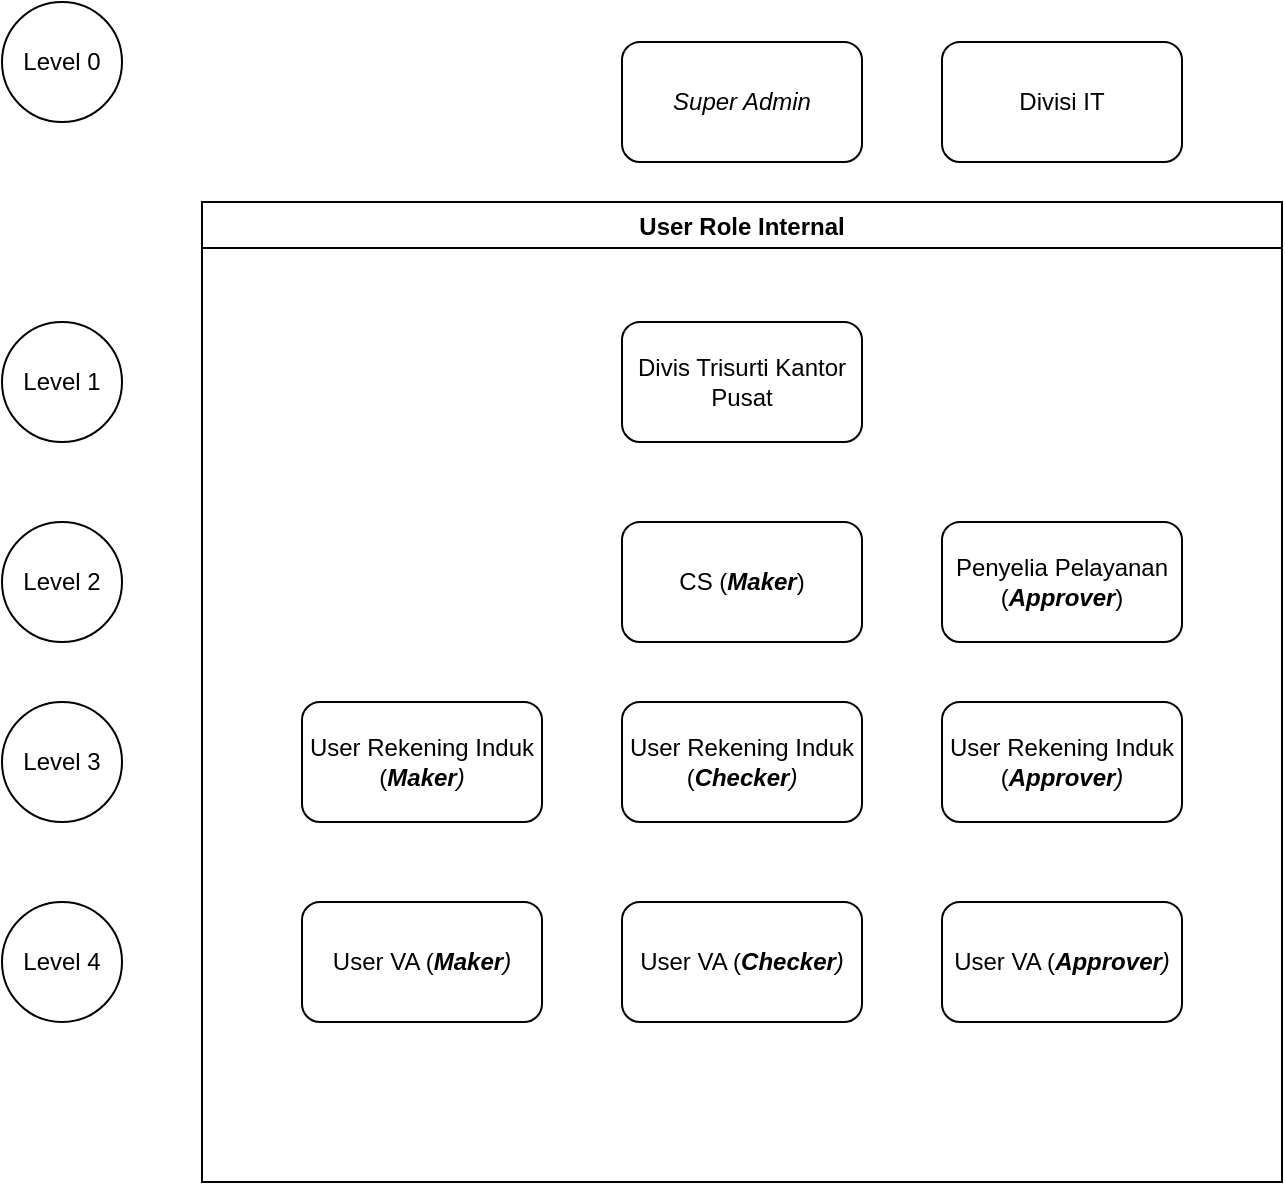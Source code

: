 <mxfile version="17.4.5" type="github" pages="3">
  <diagram id="gvQkwYD1wpzPKUAtZPDy" name="Actor or User Role">
    <mxGraphModel dx="1422" dy="786" grid="1" gridSize="10" guides="1" tooltips="1" connect="1" arrows="1" fold="1" page="1" pageScale="1" pageWidth="850" pageHeight="1100" math="0" shadow="0">
      <root>
        <mxCell id="0" />
        <mxCell id="1" parent="0" />
        <mxCell id="iVadBqp8KiOlDJwOdGYh-15" value="User Role Internal" style="swimlane;" parent="1" vertex="1">
          <mxGeometry x="140" y="140" width="540" height="490" as="geometry" />
        </mxCell>
        <mxCell id="iVadBqp8KiOlDJwOdGYh-1" value="CS (&lt;i&gt;&lt;b&gt;Maker&lt;/b&gt;&lt;/i&gt;)" style="rounded=1;whiteSpace=wrap;html=1;" parent="iVadBqp8KiOlDJwOdGYh-15" vertex="1">
          <mxGeometry x="210" y="160" width="120" height="60" as="geometry" />
        </mxCell>
        <mxCell id="iVadBqp8KiOlDJwOdGYh-2" value="User Rekening Induk (&lt;i&gt;&lt;b&gt;Maker&lt;/b&gt;)&lt;/i&gt;" style="rounded=1;whiteSpace=wrap;html=1;" parent="iVadBqp8KiOlDJwOdGYh-15" vertex="1">
          <mxGeometry x="50" y="250" width="120" height="60" as="geometry" />
        </mxCell>
        <mxCell id="iVadBqp8KiOlDJwOdGYh-3" value="User Rekening Induk (&lt;i&gt;&lt;b&gt;Checker&lt;/b&gt;)&lt;/i&gt;" style="rounded=1;whiteSpace=wrap;html=1;" parent="iVadBqp8KiOlDJwOdGYh-15" vertex="1">
          <mxGeometry x="210" y="250" width="120" height="60" as="geometry" />
        </mxCell>
        <mxCell id="iVadBqp8KiOlDJwOdGYh-4" value="User Rekening Induk (&lt;i&gt;&lt;b&gt;Approver&lt;/b&gt;)&lt;/i&gt;" style="rounded=1;whiteSpace=wrap;html=1;" parent="iVadBqp8KiOlDJwOdGYh-15" vertex="1">
          <mxGeometry x="370" y="250" width="120" height="60" as="geometry" />
        </mxCell>
        <mxCell id="iVadBqp8KiOlDJwOdGYh-5" value="User VA (&lt;i&gt;&lt;b&gt;Maker&lt;/b&gt;)&lt;/i&gt;" style="rounded=1;whiteSpace=wrap;html=1;" parent="iVadBqp8KiOlDJwOdGYh-15" vertex="1">
          <mxGeometry x="50" y="350" width="120" height="60" as="geometry" />
        </mxCell>
        <mxCell id="iVadBqp8KiOlDJwOdGYh-6" value="User VA (&lt;i&gt;&lt;b&gt;Checker&lt;/b&gt;)&lt;/i&gt;" style="rounded=1;whiteSpace=wrap;html=1;" parent="iVadBqp8KiOlDJwOdGYh-15" vertex="1">
          <mxGeometry x="210" y="350" width="120" height="60" as="geometry" />
        </mxCell>
        <mxCell id="iVadBqp8KiOlDJwOdGYh-8" value="User VA (&lt;i&gt;&lt;b&gt;Approver&lt;/b&gt;)&lt;/i&gt;" style="rounded=1;whiteSpace=wrap;html=1;" parent="iVadBqp8KiOlDJwOdGYh-15" vertex="1">
          <mxGeometry x="370" y="350" width="120" height="60" as="geometry" />
        </mxCell>
        <mxCell id="iVadBqp8KiOlDJwOdGYh-9" value="Divis Trisurti Kantor Pusat" style="rounded=1;whiteSpace=wrap;html=1;" parent="iVadBqp8KiOlDJwOdGYh-15" vertex="1">
          <mxGeometry x="210" y="60" width="120" height="60" as="geometry" />
        </mxCell>
        <mxCell id="k8o63jUfa78Hj-n1lb_f-1" value="Penyelia Pelayanan (&lt;b&gt;&lt;i&gt;Approver&lt;/i&gt;&lt;/b&gt;)" style="rounded=1;whiteSpace=wrap;html=1;" vertex="1" parent="iVadBqp8KiOlDJwOdGYh-15">
          <mxGeometry x="370" y="160" width="120" height="60" as="geometry" />
        </mxCell>
        <mxCell id="iVadBqp8KiOlDJwOdGYh-16" value="Level 1" style="ellipse;whiteSpace=wrap;html=1;aspect=fixed;" parent="1" vertex="1">
          <mxGeometry x="40" y="200" width="60" height="60" as="geometry" />
        </mxCell>
        <mxCell id="iVadBqp8KiOlDJwOdGYh-17" value="Level 2" style="ellipse;whiteSpace=wrap;html=1;aspect=fixed;" parent="1" vertex="1">
          <mxGeometry x="40" y="300" width="60" height="60" as="geometry" />
        </mxCell>
        <mxCell id="iVadBqp8KiOlDJwOdGYh-18" value="Level 3" style="ellipse;whiteSpace=wrap;html=1;aspect=fixed;" parent="1" vertex="1">
          <mxGeometry x="40" y="390" width="60" height="60" as="geometry" />
        </mxCell>
        <mxCell id="iVadBqp8KiOlDJwOdGYh-19" value="Level 4" style="ellipse;whiteSpace=wrap;html=1;aspect=fixed;" parent="1" vertex="1">
          <mxGeometry x="40" y="490" width="60" height="60" as="geometry" />
        </mxCell>
        <mxCell id="iVadBqp8KiOlDJwOdGYh-20" value="Level 0" style="ellipse;whiteSpace=wrap;html=1;aspect=fixed;" parent="1" vertex="1">
          <mxGeometry x="40" y="40" width="60" height="60" as="geometry" />
        </mxCell>
        <mxCell id="iVadBqp8KiOlDJwOdGYh-11" value="&lt;i&gt;Super Admin&lt;/i&gt;" style="rounded=1;whiteSpace=wrap;html=1;" parent="1" vertex="1">
          <mxGeometry x="350" y="60" width="120" height="60" as="geometry" />
        </mxCell>
        <mxCell id="vQTT1CyCRL84iEyOzGLP-1" value="Divisi IT" style="rounded=1;whiteSpace=wrap;html=1;" vertex="1" parent="1">
          <mxGeometry x="510" y="60" width="120" height="60" as="geometry" />
        </mxCell>
      </root>
    </mxGraphModel>
  </diagram>
  <diagram id="S9-TvlgTVQnb_o88Ao3j" name="Use Case">
    <mxGraphModel dx="1422" dy="1886" grid="1" gridSize="10" guides="1" tooltips="1" connect="1" arrows="1" fold="1" page="1" pageScale="1" pageWidth="850" pageHeight="1100" math="0" shadow="0">
      <root>
        <mxCell id="0" />
        <mxCell id="1" parent="0" />
        <mxCell id="EE5F9ga1tDx6pTcy7FK6-2" style="edgeStyle=none;rounded=0;orthogonalLoop=1;jettySize=auto;html=1;entryX=1;entryY=0.5;entryDx=0;entryDy=0;" edge="1" parent="1" source="bmf4C5ljFOlbd8LhVA5d-1" target="EE5F9ga1tDx6pTcy7FK6-1">
          <mxGeometry relative="1" as="geometry" />
        </mxCell>
        <mxCell id="EE5F9ga1tDx6pTcy7FK6-4" style="edgeStyle=none;rounded=0;orthogonalLoop=1;jettySize=auto;html=1;entryX=1;entryY=0.5;entryDx=0;entryDy=0;" edge="1" parent="1" source="bmf4C5ljFOlbd8LhVA5d-1" target="EE5F9ga1tDx6pTcy7FK6-3">
          <mxGeometry relative="1" as="geometry" />
        </mxCell>
        <mxCell id="5gYrlPkNIZGWHcSdsvXh-5" style="edgeStyle=none;rounded=0;orthogonalLoop=1;jettySize=auto;html=1;entryX=1;entryY=0.5;entryDx=0;entryDy=0;" edge="1" parent="1" source="bmf4C5ljFOlbd8LhVA5d-1" target="5gYrlPkNIZGWHcSdsvXh-1">
          <mxGeometry relative="1" as="geometry" />
        </mxCell>
        <mxCell id="bmf4C5ljFOlbd8LhVA5d-1" value="CS (&lt;i&gt;&lt;b&gt;Maker&lt;/b&gt;&lt;/i&gt;)" style="shape=umlActor;verticalLabelPosition=bottom;verticalAlign=top;html=1;outlineConnect=0;" vertex="1" parent="1">
          <mxGeometry x="670" y="130" width="30" height="60" as="geometry" />
        </mxCell>
        <mxCell id="EE5F9ga1tDx6pTcy7FK6-6" style="edgeStyle=none;rounded=0;orthogonalLoop=1;jettySize=auto;html=1;entryX=1;entryY=0.5;entryDx=0;entryDy=0;" edge="1" parent="1" source="bmf4C5ljFOlbd8LhVA5d-2" target="EE5F9ga1tDx6pTcy7FK6-5">
          <mxGeometry relative="1" as="geometry" />
        </mxCell>
        <mxCell id="EE5F9ga1tDx6pTcy7FK6-8" style="edgeStyle=none;rounded=0;orthogonalLoop=1;jettySize=auto;html=1;entryX=1;entryY=0.5;entryDx=0;entryDy=0;" edge="1" parent="1" source="bmf4C5ljFOlbd8LhVA5d-2" target="EE5F9ga1tDx6pTcy7FK6-7">
          <mxGeometry relative="1" as="geometry" />
        </mxCell>
        <mxCell id="EE5F9ga1tDx6pTcy7FK6-12" style="edgeStyle=none;rounded=0;orthogonalLoop=1;jettySize=auto;html=1;entryX=1;entryY=0.5;entryDx=0;entryDy=0;" edge="1" parent="1" source="bmf4C5ljFOlbd8LhVA5d-2" target="EE5F9ga1tDx6pTcy7FK6-10">
          <mxGeometry relative="1" as="geometry" />
        </mxCell>
        <mxCell id="EE5F9ga1tDx6pTcy7FK6-21" style="edgeStyle=none;rounded=0;orthogonalLoop=1;jettySize=auto;html=1;entryX=1;entryY=0.5;entryDx=0;entryDy=0;" edge="1" parent="1" source="bmf4C5ljFOlbd8LhVA5d-2" target="EE5F9ga1tDx6pTcy7FK6-19">
          <mxGeometry relative="1" as="geometry" />
        </mxCell>
        <mxCell id="EE5F9ga1tDx6pTcy7FK6-23" style="edgeStyle=none;rounded=0;orthogonalLoop=1;jettySize=auto;html=1;entryX=1;entryY=0.5;entryDx=0;entryDy=0;" edge="1" parent="1" source="bmf4C5ljFOlbd8LhVA5d-2" target="EE5F9ga1tDx6pTcy7FK6-20">
          <mxGeometry relative="1" as="geometry" />
        </mxCell>
        <mxCell id="5gYrlPkNIZGWHcSdsvXh-7" style="edgeStyle=none;rounded=0;orthogonalLoop=1;jettySize=auto;html=1;entryX=1;entryY=0.5;entryDx=0;entryDy=0;" edge="1" parent="1" source="bmf4C5ljFOlbd8LhVA5d-2" target="5gYrlPkNIZGWHcSdsvXh-1">
          <mxGeometry relative="1" as="geometry" />
        </mxCell>
        <mxCell id="bmf4C5ljFOlbd8LhVA5d-2" value="User Rekening Induk (&lt;i&gt;&lt;b&gt;Maker&lt;/b&gt;&lt;/i&gt;)" style="shape=umlActor;verticalLabelPosition=bottom;verticalAlign=top;html=1;outlineConnect=0;" vertex="1" parent="1">
          <mxGeometry x="667.85" y="500" width="34.29" height="60" as="geometry" />
        </mxCell>
        <mxCell id="EE5F9ga1tDx6pTcy7FK6-25" style="edgeStyle=none;rounded=0;orthogonalLoop=1;jettySize=auto;html=1;entryX=1;entryY=0.5;entryDx=0;entryDy=0;" edge="1" parent="1" source="dHPQ9p6kpo_Xn5owFGCo-1" target="EE5F9ga1tDx6pTcy7FK6-13">
          <mxGeometry relative="1" as="geometry" />
        </mxCell>
        <mxCell id="EE5F9ga1tDx6pTcy7FK6-26" style="edgeStyle=none;rounded=0;orthogonalLoop=1;jettySize=auto;html=1;entryX=1;entryY=0.5;entryDx=0;entryDy=0;" edge="1" parent="1" source="dHPQ9p6kpo_Xn5owFGCo-1" target="EE5F9ga1tDx6pTcy7FK6-14">
          <mxGeometry relative="1" as="geometry" />
        </mxCell>
        <mxCell id="EE5F9ga1tDx6pTcy7FK6-27" style="edgeStyle=none;rounded=0;orthogonalLoop=1;jettySize=auto;html=1;entryX=1;entryY=0.5;entryDx=0;entryDy=0;" edge="1" parent="1" source="dHPQ9p6kpo_Xn5owFGCo-1" target="EE5F9ga1tDx6pTcy7FK6-15">
          <mxGeometry relative="1" as="geometry" />
        </mxCell>
        <mxCell id="EE5F9ga1tDx6pTcy7FK6-35" style="edgeStyle=none;rounded=0;orthogonalLoop=1;jettySize=auto;html=1;entryX=1;entryY=0.5;entryDx=0;entryDy=0;" edge="1" parent="1" source="dHPQ9p6kpo_Xn5owFGCo-1" target="EE5F9ga1tDx6pTcy7FK6-17">
          <mxGeometry relative="1" as="geometry" />
        </mxCell>
        <mxCell id="EE5F9ga1tDx6pTcy7FK6-36" style="edgeStyle=none;rounded=0;orthogonalLoop=1;jettySize=auto;html=1;entryX=1;entryY=0.5;entryDx=0;entryDy=0;" edge="1" parent="1" source="dHPQ9p6kpo_Xn5owFGCo-1" target="EE5F9ga1tDx6pTcy7FK6-18">
          <mxGeometry relative="1" as="geometry" />
        </mxCell>
        <mxCell id="5gYrlPkNIZGWHcSdsvXh-9" style="edgeStyle=none;rounded=0;orthogonalLoop=1;jettySize=auto;html=1;entryX=1;entryY=0.5;entryDx=0;entryDy=0;" edge="1" parent="1" source="dHPQ9p6kpo_Xn5owFGCo-1" target="5gYrlPkNIZGWHcSdsvXh-1">
          <mxGeometry relative="1" as="geometry" />
        </mxCell>
        <mxCell id="dHPQ9p6kpo_Xn5owFGCo-1" value="User Rekening Induk (&lt;b&gt;&lt;i&gt;Checker&lt;/i&gt;&lt;/b&gt;)" style="shape=umlActor;verticalLabelPosition=bottom;verticalAlign=top;html=1;outlineConnect=0;" vertex="1" parent="1">
          <mxGeometry x="670" y="1010" width="30" height="60" as="geometry" />
        </mxCell>
        <mxCell id="5gYrlPkNIZGWHcSdsvXh-16" style="edgeStyle=none;rounded=0;orthogonalLoop=1;jettySize=auto;html=1;entryX=1;entryY=0.5;entryDx=0;entryDy=0;" edge="1" parent="1" source="yXBeUPJy_ZY4BnMqiwiV-1" target="5gYrlPkNIZGWHcSdsvXh-15">
          <mxGeometry relative="1" as="geometry" />
        </mxCell>
        <mxCell id="5gYrlPkNIZGWHcSdsvXh-22" style="edgeStyle=none;rounded=0;orthogonalLoop=1;jettySize=auto;html=1;entryX=1;entryY=0.5;entryDx=0;entryDy=0;" edge="1" parent="1" source="yXBeUPJy_ZY4BnMqiwiV-1" target="5gYrlPkNIZGWHcSdsvXh-18">
          <mxGeometry relative="1" as="geometry" />
        </mxCell>
        <mxCell id="5gYrlPkNIZGWHcSdsvXh-25" style="edgeStyle=none;rounded=0;orthogonalLoop=1;jettySize=auto;html=1;entryX=1;entryY=0.5;entryDx=0;entryDy=0;" edge="1" parent="1" source="yXBeUPJy_ZY4BnMqiwiV-1" target="5gYrlPkNIZGWHcSdsvXh-19">
          <mxGeometry relative="1" as="geometry" />
        </mxCell>
        <mxCell id="5gYrlPkNIZGWHcSdsvXh-28" style="edgeStyle=none;rounded=0;orthogonalLoop=1;jettySize=auto;html=1;entryX=1;entryY=0.5;entryDx=0;entryDy=0;" edge="1" parent="1" source="yXBeUPJy_ZY4BnMqiwiV-1" target="5gYrlPkNIZGWHcSdsvXh-21">
          <mxGeometry relative="1" as="geometry" />
        </mxCell>
        <mxCell id="5gYrlPkNIZGWHcSdsvXh-30" style="edgeStyle=none;rounded=0;orthogonalLoop=1;jettySize=auto;html=1;entryX=1;entryY=0.5;entryDx=0;entryDy=0;" edge="1" parent="1" source="yXBeUPJy_ZY4BnMqiwiV-1" target="5gYrlPkNIZGWHcSdsvXh-20">
          <mxGeometry relative="1" as="geometry" />
        </mxCell>
        <mxCell id="5gYrlPkNIZGWHcSdsvXh-33" style="edgeStyle=none;rounded=0;orthogonalLoop=1;jettySize=auto;html=1;entryX=1;entryY=0.5;entryDx=0;entryDy=0;" edge="1" parent="1" source="yXBeUPJy_ZY4BnMqiwiV-1" target="5gYrlPkNIZGWHcSdsvXh-1">
          <mxGeometry relative="1" as="geometry" />
        </mxCell>
        <mxCell id="yXBeUPJy_ZY4BnMqiwiV-1" value="User Rekening Induk (&lt;b&gt;&lt;i&gt;Approver&lt;/i&gt;&lt;/b&gt;)" style="shape=umlActor;verticalLabelPosition=bottom;verticalAlign=top;html=1;outlineConnect=0;" vertex="1" parent="1">
          <mxGeometry x="670" y="1690" width="30" height="60" as="geometry" />
        </mxCell>
        <mxCell id="5gYrlPkNIZGWHcSdsvXh-3" style="edgeStyle=none;rounded=0;orthogonalLoop=1;jettySize=auto;html=1;entryX=1;entryY=0.5;entryDx=0;entryDy=0;" edge="1" parent="1" source="yXBeUPJy_ZY4BnMqiwiV-2" target="5gYrlPkNIZGWHcSdsvXh-2">
          <mxGeometry relative="1" as="geometry" />
        </mxCell>
        <mxCell id="5gYrlPkNIZGWHcSdsvXh-4" style="edgeStyle=none;rounded=0;orthogonalLoop=1;jettySize=auto;html=1;entryX=1;entryY=0.5;entryDx=0;entryDy=0;" edge="1" parent="1" source="yXBeUPJy_ZY4BnMqiwiV-2" target="5gYrlPkNIZGWHcSdsvXh-1">
          <mxGeometry relative="1" as="geometry" />
        </mxCell>
        <mxCell id="5gYrlPkNIZGWHcSdsvXh-36" style="edgeStyle=none;rounded=0;orthogonalLoop=1;jettySize=auto;html=1;entryX=1;entryY=0.5;entryDx=0;entryDy=0;" edge="1" parent="1" source="yXBeUPJy_ZY4BnMqiwiV-2" target="5gYrlPkNIZGWHcSdsvXh-35">
          <mxGeometry relative="1" as="geometry" />
        </mxCell>
        <mxCell id="5gYrlPkNIZGWHcSdsvXh-38" style="edgeStyle=none;rounded=0;orthogonalLoop=1;jettySize=auto;html=1;entryX=1;entryY=0.5;entryDx=0;entryDy=0;" edge="1" parent="1" source="yXBeUPJy_ZY4BnMqiwiV-2" target="5gYrlPkNIZGWHcSdsvXh-37">
          <mxGeometry relative="1" as="geometry" />
        </mxCell>
        <mxCell id="yXBeUPJy_ZY4BnMqiwiV-2" value="&lt;span&gt;Divis Trisurti Kantor Pusat&lt;/span&gt;" style="shape=umlActor;verticalLabelPosition=bottom;verticalAlign=top;html=1;outlineConnect=0;" vertex="1" parent="1">
          <mxGeometry x="670" y="20" width="30" height="60" as="geometry" />
        </mxCell>
        <mxCell id="EE5F9ga1tDx6pTcy7FK6-9" style="edgeStyle=none;rounded=0;orthogonalLoop=1;jettySize=auto;html=1;entryX=0;entryY=0.5;entryDx=0;entryDy=0;" edge="1" parent="1" source="Z2vIciOsJapQirO4XwJz-1" target="EE5F9ga1tDx6pTcy7FK6-7">
          <mxGeometry relative="1" as="geometry" />
        </mxCell>
        <mxCell id="EE5F9ga1tDx6pTcy7FK6-11" style="edgeStyle=none;rounded=0;orthogonalLoop=1;jettySize=auto;html=1;entryX=0;entryY=0.5;entryDx=0;entryDy=0;" edge="1" parent="1" source="Z2vIciOsJapQirO4XwJz-1" target="EE5F9ga1tDx6pTcy7FK6-10">
          <mxGeometry relative="1" as="geometry" />
        </mxCell>
        <mxCell id="EE5F9ga1tDx6pTcy7FK6-22" style="edgeStyle=none;rounded=0;orthogonalLoop=1;jettySize=auto;html=1;entryX=0;entryY=0.5;entryDx=0;entryDy=0;" edge="1" parent="1" source="Z2vIciOsJapQirO4XwJz-1" target="EE5F9ga1tDx6pTcy7FK6-19">
          <mxGeometry relative="1" as="geometry" />
        </mxCell>
        <mxCell id="EE5F9ga1tDx6pTcy7FK6-24" style="edgeStyle=none;rounded=0;orthogonalLoop=1;jettySize=auto;html=1;entryX=0;entryY=0.5;entryDx=0;entryDy=0;" edge="1" parent="1" source="Z2vIciOsJapQirO4XwJz-1" target="EE5F9ga1tDx6pTcy7FK6-20">
          <mxGeometry relative="1" as="geometry" />
        </mxCell>
        <mxCell id="5gYrlPkNIZGWHcSdsvXh-6" style="edgeStyle=none;rounded=0;orthogonalLoop=1;jettySize=auto;html=1;entryX=0;entryY=0.5;entryDx=0;entryDy=0;" edge="1" parent="1" source="Z2vIciOsJapQirO4XwJz-1" target="5gYrlPkNIZGWHcSdsvXh-1">
          <mxGeometry relative="1" as="geometry" />
        </mxCell>
        <mxCell id="Z2vIciOsJapQirO4XwJz-1" value="User VA (&lt;i&gt;&lt;b&gt;Maker&lt;/b&gt;&lt;/i&gt;)" style="shape=umlActor;verticalLabelPosition=bottom;verticalAlign=top;html=1;outlineConnect=0;" vertex="1" parent="1">
          <mxGeometry x="120" y="490" width="30" height="60" as="geometry" />
        </mxCell>
        <mxCell id="EE5F9ga1tDx6pTcy7FK6-28" style="edgeStyle=none;rounded=0;orthogonalLoop=1;jettySize=auto;html=1;entryX=0;entryY=0.5;entryDx=0;entryDy=0;" edge="1" parent="1" source="Z2vIciOsJapQirO4XwJz-2" target="EE5F9ga1tDx6pTcy7FK6-13">
          <mxGeometry relative="1" as="geometry" />
        </mxCell>
        <mxCell id="EE5F9ga1tDx6pTcy7FK6-29" style="edgeStyle=none;rounded=0;orthogonalLoop=1;jettySize=auto;html=1;entryX=0;entryY=0.5;entryDx=0;entryDy=0;" edge="1" parent="1" source="Z2vIciOsJapQirO4XwJz-2" target="EE5F9ga1tDx6pTcy7FK6-14">
          <mxGeometry relative="1" as="geometry" />
        </mxCell>
        <mxCell id="EE5F9ga1tDx6pTcy7FK6-30" style="edgeStyle=none;rounded=0;orthogonalLoop=1;jettySize=auto;html=1;entryX=0;entryY=0.5;entryDx=0;entryDy=0;" edge="1" parent="1" source="Z2vIciOsJapQirO4XwJz-2" target="EE5F9ga1tDx6pTcy7FK6-15">
          <mxGeometry relative="1" as="geometry" />
        </mxCell>
        <mxCell id="EE5F9ga1tDx6pTcy7FK6-33" style="edgeStyle=none;rounded=0;orthogonalLoop=1;jettySize=auto;html=1;entryX=0;entryY=0.5;entryDx=0;entryDy=0;" edge="1" parent="1" source="Z2vIciOsJapQirO4XwJz-2" target="EE5F9ga1tDx6pTcy7FK6-17">
          <mxGeometry relative="1" as="geometry" />
        </mxCell>
        <mxCell id="EE5F9ga1tDx6pTcy7FK6-34" style="edgeStyle=none;rounded=0;orthogonalLoop=1;jettySize=auto;html=1;entryX=0;entryY=0.5;entryDx=0;entryDy=0;" edge="1" parent="1" source="Z2vIciOsJapQirO4XwJz-2" target="EE5F9ga1tDx6pTcy7FK6-18">
          <mxGeometry relative="1" as="geometry" />
        </mxCell>
        <mxCell id="5gYrlPkNIZGWHcSdsvXh-8" style="edgeStyle=none;rounded=0;orthogonalLoop=1;jettySize=auto;html=1;entryX=0;entryY=0.5;entryDx=0;entryDy=0;" edge="1" parent="1" source="Z2vIciOsJapQirO4XwJz-2" target="5gYrlPkNIZGWHcSdsvXh-1">
          <mxGeometry relative="1" as="geometry" />
        </mxCell>
        <mxCell id="Z2vIciOsJapQirO4XwJz-2" value="User VA (&lt;b&gt;&lt;i&gt;Checker&lt;/i&gt;&lt;/b&gt;)" style="shape=umlActor;verticalLabelPosition=bottom;verticalAlign=top;html=1;outlineConnect=0;" vertex="1" parent="1">
          <mxGeometry x="160" y="1020" width="30" height="60" as="geometry" />
        </mxCell>
        <mxCell id="5gYrlPkNIZGWHcSdsvXh-17" style="edgeStyle=none;rounded=0;orthogonalLoop=1;jettySize=auto;html=1;entryX=0;entryY=0.5;entryDx=0;entryDy=0;" edge="1" parent="1" source="Z2vIciOsJapQirO4XwJz-3" target="5gYrlPkNIZGWHcSdsvXh-15">
          <mxGeometry relative="1" as="geometry" />
        </mxCell>
        <mxCell id="5gYrlPkNIZGWHcSdsvXh-23" style="edgeStyle=none;rounded=0;orthogonalLoop=1;jettySize=auto;html=1;entryX=0;entryY=0.5;entryDx=0;entryDy=0;" edge="1" parent="1" source="Z2vIciOsJapQirO4XwJz-3" target="5gYrlPkNIZGWHcSdsvXh-18">
          <mxGeometry relative="1" as="geometry" />
        </mxCell>
        <mxCell id="5gYrlPkNIZGWHcSdsvXh-24" style="edgeStyle=none;rounded=0;orthogonalLoop=1;jettySize=auto;html=1;entryX=0;entryY=0.5;entryDx=0;entryDy=0;" edge="1" parent="1" source="Z2vIciOsJapQirO4XwJz-3" target="5gYrlPkNIZGWHcSdsvXh-19">
          <mxGeometry relative="1" as="geometry" />
        </mxCell>
        <mxCell id="5gYrlPkNIZGWHcSdsvXh-26" style="edgeStyle=none;rounded=0;orthogonalLoop=1;jettySize=auto;html=1;entryX=0;entryY=0.5;entryDx=0;entryDy=0;" edge="1" parent="1" source="Z2vIciOsJapQirO4XwJz-3" target="5gYrlPkNIZGWHcSdsvXh-20">
          <mxGeometry relative="1" as="geometry" />
        </mxCell>
        <mxCell id="5gYrlPkNIZGWHcSdsvXh-27" style="edgeStyle=none;rounded=0;orthogonalLoop=1;jettySize=auto;html=1;entryX=0;entryY=0.5;entryDx=0;entryDy=0;" edge="1" parent="1" source="Z2vIciOsJapQirO4XwJz-3" target="5gYrlPkNIZGWHcSdsvXh-21">
          <mxGeometry relative="1" as="geometry" />
        </mxCell>
        <mxCell id="5gYrlPkNIZGWHcSdsvXh-32" style="edgeStyle=none;rounded=0;orthogonalLoop=1;jettySize=auto;html=1;entryX=0;entryY=0.5;entryDx=0;entryDy=0;" edge="1" parent="1" source="Z2vIciOsJapQirO4XwJz-3" target="5gYrlPkNIZGWHcSdsvXh-1">
          <mxGeometry relative="1" as="geometry" />
        </mxCell>
        <mxCell id="Z2vIciOsJapQirO4XwJz-3" value="User VA (&lt;b&gt;&lt;i&gt;Approver&lt;/i&gt;&lt;/b&gt;)" style="shape=umlActor;verticalLabelPosition=bottom;verticalAlign=top;html=1;outlineConnect=0;" vertex="1" parent="1">
          <mxGeometry x="160" y="1690" width="30" height="60" as="geometry" />
        </mxCell>
        <mxCell id="EE5F9ga1tDx6pTcy7FK6-1" value="Pendaftaran Mitra" style="ellipse;whiteSpace=wrap;html=1;" vertex="1" parent="1">
          <mxGeometry x="355" y="125" width="140" height="70" as="geometry" />
        </mxCell>
        <mxCell id="EE5F9ga1tDx6pTcy7FK6-3" value="Pendaftaran User Rekening Induk" style="ellipse;whiteSpace=wrap;html=1;" vertex="1" parent="1">
          <mxGeometry x="355" y="230" width="140" height="70" as="geometry" />
        </mxCell>
        <mxCell id="EE5F9ga1tDx6pTcy7FK6-5" value="Pendaftaran User VA" style="ellipse;whiteSpace=wrap;html=1;" vertex="1" parent="1">
          <mxGeometry x="355" y="330" width="140" height="70" as="geometry" />
        </mxCell>
        <mxCell id="EE5F9ga1tDx6pTcy7FK6-7" value="Pendaftaran Instansi" style="ellipse;whiteSpace=wrap;html=1;" vertex="1" parent="1">
          <mxGeometry x="355" y="430" width="140" height="70" as="geometry" />
        </mxCell>
        <mxCell id="EE5F9ga1tDx6pTcy7FK6-10" value="Management VA" style="ellipse;whiteSpace=wrap;html=1;" vertex="1" parent="1">
          <mxGeometry x="355" y="530" width="140" height="70" as="geometry" />
        </mxCell>
        <mxCell id="EE5F9ga1tDx6pTcy7FK6-13" value="Mengecek Pendaftaran User VA" style="ellipse;whiteSpace=wrap;html=1;" vertex="1" parent="1">
          <mxGeometry x="355" y="810" width="140" height="70" as="geometry" />
        </mxCell>
        <mxCell id="EE5F9ga1tDx6pTcy7FK6-14" value="Mengecek Pendaftaran Instansi" style="ellipse;whiteSpace=wrap;html=1;" vertex="1" parent="1">
          <mxGeometry x="355" y="910" width="140" height="70" as="geometry" />
        </mxCell>
        <mxCell id="EE5F9ga1tDx6pTcy7FK6-15" value="Mengecek&lt;br&gt;Penerbitan/&lt;br&gt;Perubahan/&lt;br&gt;Penghapusan VA" style="ellipse;whiteSpace=wrap;html=1;" vertex="1" parent="1">
          <mxGeometry x="355" y="1010" width="140" height="70" as="geometry" />
        </mxCell>
        <mxCell id="EE5F9ga1tDx6pTcy7FK6-17" value="Mengecek Pooling Saldo VA" style="ellipse;whiteSpace=wrap;html=1;" vertex="1" parent="1">
          <mxGeometry x="355" y="1110" width="140" height="70" as="geometry" />
        </mxCell>
        <mxCell id="EE5F9ga1tDx6pTcy7FK6-18" value="Mengecek Disbursement Saldo VA" style="ellipse;whiteSpace=wrap;html=1;" vertex="1" parent="1">
          <mxGeometry x="355" y="1210" width="140" height="70" as="geometry" />
        </mxCell>
        <mxCell id="EE5F9ga1tDx6pTcy7FK6-19" value="Pooling Saldo VA" style="ellipse;whiteSpace=wrap;html=1;" vertex="1" parent="1">
          <mxGeometry x="355" y="630" width="140" height="70" as="geometry" />
        </mxCell>
        <mxCell id="EE5F9ga1tDx6pTcy7FK6-20" value="Disbursement Saldo VA" style="ellipse;whiteSpace=wrap;html=1;" vertex="1" parent="1">
          <mxGeometry x="355" y="720" width="140" height="70" as="geometry" />
        </mxCell>
        <mxCell id="5gYrlPkNIZGWHcSdsvXh-1" value="Dashboard" style="ellipse;whiteSpace=wrap;html=1;" vertex="1" parent="1">
          <mxGeometry x="355" y="20" width="140" height="70" as="geometry" />
        </mxCell>
        <mxCell id="5gYrlPkNIZGWHcSdsvXh-2" value="Mengelola Pengaturan Biaya" style="ellipse;whiteSpace=wrap;html=1;" vertex="1" parent="1">
          <mxGeometry x="355" y="-80" width="140" height="70" as="geometry" />
        </mxCell>
        <mxCell id="5gYrlPkNIZGWHcSdsvXh-12" style="edgeStyle=none;rounded=0;orthogonalLoop=1;jettySize=auto;html=1;entryX=1;entryY=0.5;entryDx=0;entryDy=0;" edge="1" parent="1" source="5gYrlPkNIZGWHcSdsvXh-10" target="5gYrlPkNIZGWHcSdsvXh-11">
          <mxGeometry relative="1" as="geometry" />
        </mxCell>
        <mxCell id="5gYrlPkNIZGWHcSdsvXh-14" style="edgeStyle=none;rounded=0;orthogonalLoop=1;jettySize=auto;html=1;entryX=1;entryY=0.5;entryDx=0;entryDy=0;" edge="1" parent="1" source="5gYrlPkNIZGWHcSdsvXh-10" target="5gYrlPkNIZGWHcSdsvXh-13">
          <mxGeometry relative="1" as="geometry" />
        </mxCell>
        <mxCell id="5gYrlPkNIZGWHcSdsvXh-31" style="edgeStyle=none;rounded=0;orthogonalLoop=1;jettySize=auto;html=1;entryX=1;entryY=0.5;entryDx=0;entryDy=0;" edge="1" parent="1" source="5gYrlPkNIZGWHcSdsvXh-10" target="5gYrlPkNIZGWHcSdsvXh-1">
          <mxGeometry relative="1" as="geometry" />
        </mxCell>
        <mxCell id="5gYrlPkNIZGWHcSdsvXh-10" value="Penyelia Pelayanan (&lt;b&gt;&lt;i&gt;Approver&lt;/i&gt;&lt;/b&gt;)" style="shape=umlActor;verticalLabelPosition=bottom;verticalAlign=top;html=1;outlineConnect=0;" vertex="1" parent="1">
          <mxGeometry x="667.85" y="1405" width="30" height="60" as="geometry" />
        </mxCell>
        <mxCell id="5gYrlPkNIZGWHcSdsvXh-11" value="Mengotorisasi Pendaftaran Mitra" style="ellipse;whiteSpace=wrap;html=1;" vertex="1" parent="1">
          <mxGeometry x="355" y="1310" width="140" height="70" as="geometry" />
        </mxCell>
        <mxCell id="5gYrlPkNIZGWHcSdsvXh-13" value="Mengotorisasi Pendaftaran User Rekening Induk" style="ellipse;whiteSpace=wrap;html=1;" vertex="1" parent="1">
          <mxGeometry x="355" y="1410" width="140" height="70" as="geometry" />
        </mxCell>
        <mxCell id="5gYrlPkNIZGWHcSdsvXh-15" value="Mengotorisasi Pendaftaran User VA" style="ellipse;whiteSpace=wrap;html=1;" vertex="1" parent="1">
          <mxGeometry x="355" y="1520" width="140" height="70" as="geometry" />
        </mxCell>
        <mxCell id="5gYrlPkNIZGWHcSdsvXh-18" value="Mengotorisasi Pendaftaran Instansi" style="ellipse;whiteSpace=wrap;html=1;" vertex="1" parent="1">
          <mxGeometry x="355" y="1620" width="140" height="70" as="geometry" />
        </mxCell>
        <mxCell id="5gYrlPkNIZGWHcSdsvXh-19" value="Mengotorisasi&lt;br&gt;Penerbitan/&lt;br&gt;Perubahan/&lt;br&gt;Penghapusan VA" style="ellipse;whiteSpace=wrap;html=1;" vertex="1" parent="1">
          <mxGeometry x="355" y="1720" width="140" height="70" as="geometry" />
        </mxCell>
        <mxCell id="5gYrlPkNIZGWHcSdsvXh-20" value="Mengotorisasi Pooling Saldo VA" style="ellipse;whiteSpace=wrap;html=1;" vertex="1" parent="1">
          <mxGeometry x="355" y="1820" width="140" height="70" as="geometry" />
        </mxCell>
        <mxCell id="5gYrlPkNIZGWHcSdsvXh-21" value="Mengotorisasi Disbursement Saldo VA" style="ellipse;whiteSpace=wrap;html=1;" vertex="1" parent="1">
          <mxGeometry x="355" y="1920" width="140" height="70" as="geometry" />
        </mxCell>
        <mxCell id="5gYrlPkNIZGWHcSdsvXh-35" value="Mengelola User - CS, Penyelia Pelayanan" style="ellipse;whiteSpace=wrap;html=1;" vertex="1" parent="1">
          <mxGeometry x="355" y="-180" width="140" height="70" as="geometry" />
        </mxCell>
        <mxCell id="5gYrlPkNIZGWHcSdsvXh-37" value="Mengelola Hak Akses" style="ellipse;whiteSpace=wrap;html=1;" vertex="1" parent="1">
          <mxGeometry x="355" y="-280" width="140" height="70" as="geometry" />
        </mxCell>
        <mxCell id="5gYrlPkNIZGWHcSdsvXh-39" value="Memantau log aktivitas user dashboard va" style="ellipse;whiteSpace=wrap;html=1;" vertex="1" parent="1">
          <mxGeometry x="355" y="2020" width="140" height="70" as="geometry" />
        </mxCell>
        <mxCell id="PXH0fNNTPpQ8F-bkBiHJ-1" value="Memantau log API/Sistem VA" style="ellipse;whiteSpace=wrap;html=1;" vertex="1" parent="1">
          <mxGeometry x="355" y="2120" width="140" height="70" as="geometry" />
        </mxCell>
        <mxCell id="PXH0fNNTPpQ8F-bkBiHJ-4" style="edgeStyle=none;rounded=0;orthogonalLoop=1;jettySize=auto;html=1;entryX=1;entryY=0.5;entryDx=0;entryDy=0;" edge="1" parent="1" source="PXH0fNNTPpQ8F-bkBiHJ-3" target="5gYrlPkNIZGWHcSdsvXh-39">
          <mxGeometry relative="1" as="geometry" />
        </mxCell>
        <mxCell id="PXH0fNNTPpQ8F-bkBiHJ-6" style="edgeStyle=none;rounded=0;orthogonalLoop=1;jettySize=auto;html=1;entryX=1;entryY=0.5;entryDx=0;entryDy=0;" edge="1" parent="1" source="PXH0fNNTPpQ8F-bkBiHJ-3" target="PXH0fNNTPpQ8F-bkBiHJ-1">
          <mxGeometry relative="1" as="geometry" />
        </mxCell>
        <mxCell id="PXH0fNNTPpQ8F-bkBiHJ-3" value="Divisi IT" style="shape=umlActor;verticalLabelPosition=bottom;verticalAlign=top;html=1;outlineConnect=0;" vertex="1" parent="1">
          <mxGeometry x="669.99" y="2040" width="30" height="60" as="geometry" />
        </mxCell>
      </root>
    </mxGraphModel>
  </diagram>
  <diagram id="SmNRU1erCtqLG_-Dv8M6" name="Pendaftaran Mitra">
    <mxGraphModel dx="1422" dy="786" grid="1" gridSize="10" guides="1" tooltips="1" connect="1" arrows="1" fold="1" page="1" pageScale="1" pageWidth="850" pageHeight="1100" math="0" shadow="0">
      <root>
        <mxCell id="0" />
        <mxCell id="1" parent="0" />
        <mxCell id="lIsfOrrYL9Ei7_VLLFE4-6" style="rounded=0;orthogonalLoop=1;jettySize=auto;html=1;entryX=0;entryY=0.5;entryDx=0;entryDy=0;" edge="1" parent="1" source="OeXhhrUXOCR9tPZ1Ta11-1" target="lIsfOrrYL9Ei7_VLLFE4-3">
          <mxGeometry relative="1" as="geometry" />
        </mxCell>
        <mxCell id="OeXhhrUXOCR9tPZ1Ta11-1" value="CS (&lt;i&gt;&lt;b&gt;Maker&lt;/b&gt;&lt;/i&gt;)" style="shape=umlActor;verticalLabelPosition=bottom;verticalAlign=top;html=1;outlineConnect=0;" parent="1" vertex="1">
          <mxGeometry x="50" y="105" width="30" height="60" as="geometry" />
        </mxCell>
        <mxCell id="lIsfOrrYL9Ei7_VLLFE4-1" value="Pendaftaran Mitra (Sistem VA)" style="swimlane;startSize=23;" vertex="1" parent="1">
          <mxGeometry x="160" y="40" width="340" height="180" as="geometry" />
        </mxCell>
        <mxCell id="lIsfOrrYL9Ei7_VLLFE4-3" value="Mendaftarkan mitra" style="ellipse;whiteSpace=wrap;html=1;" vertex="1" parent="lIsfOrrYL9Ei7_VLLFE4-1">
          <mxGeometry x="100" y="60" width="140" height="70" as="geometry" />
        </mxCell>
        <mxCell id="lIsfOrrYL9Ei7_VLLFE4-4" value="Core Banking" style="swimlane;startSize=23;" vertex="1" parent="1">
          <mxGeometry x="570" y="40" width="340" height="180" as="geometry" />
        </mxCell>
        <mxCell id="lIsfOrrYL9Ei7_VLLFE4-5" value="Mendaftarkan rekening induk" style="ellipse;whiteSpace=wrap;html=1;" vertex="1" parent="lIsfOrrYL9Ei7_VLLFE4-4">
          <mxGeometry x="100" y="60" width="140" height="70" as="geometry" />
        </mxCell>
        <mxCell id="lIsfOrrYL9Ei7_VLLFE4-7" value="&amp;lt;&amp;lt;extend&amp;gt;&amp;gt;" style="edgeStyle=none;rounded=0;orthogonalLoop=1;jettySize=auto;html=1;entryX=1;entryY=0.5;entryDx=0;entryDy=0;dashed=1;" edge="1" parent="1" source="lIsfOrrYL9Ei7_VLLFE4-5" target="lIsfOrrYL9Ei7_VLLFE4-3">
          <mxGeometry relative="1" as="geometry" />
        </mxCell>
      </root>
    </mxGraphModel>
  </diagram>
</mxfile>
